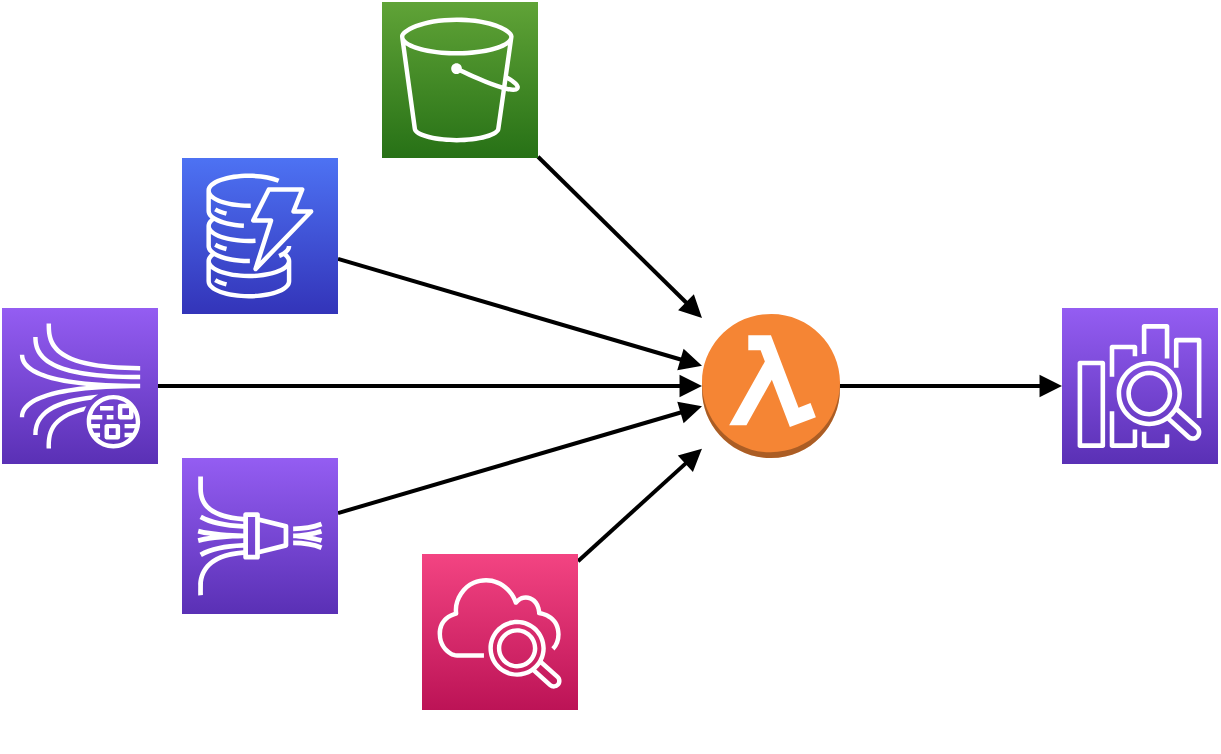 <mxfile version="20.2.3" type="device"><diagram id="y4swwlyHvKQxpjcJeale" name="Page-1"><mxGraphModel dx="1585" dy="714" grid="0" gridSize="10" guides="1" tooltips="1" connect="1" arrows="1" fold="1" page="0" pageScale="1" pageWidth="850" pageHeight="1100" math="0" shadow="0"><root><mxCell id="0"/><mxCell id="1" parent="0"/><mxCell id="2Wruk80ikXfTwqfG0Iss-1" value="OpenSearch" style="sketch=0;points=[[0,0,0],[0.25,0,0],[0.5,0,0],[0.75,0,0],[1,0,0],[0,1,0],[0.25,1,0],[0.5,1,0],[0.75,1,0],[1,1,0],[0,0.25,0],[0,0.5,0],[0,0.75,0],[1,0.25,0],[1,0.5,0],[1,0.75,0]];outlineConnect=0;fontColor=#FFFFFF;gradientColor=#945DF2;gradientDirection=north;fillColor=#5A30B5;strokeColor=#ffffff;dashed=0;verticalLabelPosition=bottom;verticalAlign=top;align=center;html=1;fontSize=12;fontStyle=1;aspect=fixed;shape=mxgraph.aws4.resourceIcon;resIcon=mxgraph.aws4.elasticsearch_service;" vertex="1" parent="1"><mxGeometry x="430" y="357" width="78" height="78" as="geometry"/></mxCell><mxCell id="2Wruk80ikXfTwqfG0Iss-7" style="rounded=0;orthogonalLoop=1;jettySize=auto;html=1;endArrow=block;endFill=1;strokeWidth=2;fontColor=#FFFFFF;fontStyle=1" edge="1" parent="1" source="2Wruk80ikXfTwqfG0Iss-2" target="2Wruk80ikXfTwqfG0Iss-6"><mxGeometry relative="1" as="geometry"><mxPoint x="220" y="286" as="targetPoint"/></mxGeometry></mxCell><mxCell id="2Wruk80ikXfTwqfG0Iss-2" value="S3" style="sketch=0;points=[[0,0,0],[0.25,0,0],[0.5,0,0],[0.75,0,0],[1,0,0],[0,1,0],[0.25,1,0],[0.5,1,0],[0.75,1,0],[1,1,0],[0,0.25,0],[0,0.5,0],[0,0.75,0],[1,0.25,0],[1,0.5,0],[1,0.75,0]];outlineConnect=0;fontColor=#FFFFFF;gradientColor=#60A337;gradientDirection=north;fillColor=#277116;strokeColor=#ffffff;dashed=0;verticalLabelPosition=bottom;verticalAlign=top;align=center;html=1;fontSize=12;fontStyle=1;aspect=fixed;shape=mxgraph.aws4.resourceIcon;resIcon=mxgraph.aws4.s3;" vertex="1" parent="1"><mxGeometry x="90" y="204" width="78" height="78" as="geometry"/></mxCell><mxCell id="2Wruk80ikXfTwqfG0Iss-10" style="rounded=0;orthogonalLoop=1;jettySize=auto;html=1;fontColor=#FFFFFF;endArrow=block;endFill=1;strokeWidth=2;fontStyle=1" edge="1" parent="1" source="2Wruk80ikXfTwqfG0Iss-5" target="2Wruk80ikXfTwqfG0Iss-6"><mxGeometry relative="1" as="geometry"/></mxCell><mxCell id="2Wruk80ikXfTwqfG0Iss-5" value="DynamoDB" style="sketch=0;points=[[0,0,0],[0.25,0,0],[0.5,0,0],[0.75,0,0],[1,0,0],[0,1,0],[0.25,1,0],[0.5,1,0],[0.75,1,0],[1,1,0],[0,0.25,0],[0,0.5,0],[0,0.75,0],[1,0.25,0],[1,0.5,0],[1,0.75,0]];outlineConnect=0;fontColor=#FFFFFF;gradientColor=#4D72F3;gradientDirection=north;fillColor=#3334B9;strokeColor=#ffffff;dashed=0;verticalLabelPosition=bottom;verticalAlign=top;align=center;html=1;fontSize=12;fontStyle=1;aspect=fixed;shape=mxgraph.aws4.resourceIcon;resIcon=mxgraph.aws4.dynamodb;" vertex="1" parent="1"><mxGeometry x="-10" y="282" width="78" height="78" as="geometry"/></mxCell><mxCell id="2Wruk80ikXfTwqfG0Iss-8" style="edgeStyle=orthogonalEdgeStyle;rounded=0;orthogonalLoop=1;jettySize=auto;html=1;fontColor=#FFFFFF;endArrow=block;endFill=1;strokeWidth=2;" edge="1" parent="1" source="2Wruk80ikXfTwqfG0Iss-6" target="2Wruk80ikXfTwqfG0Iss-1"><mxGeometry relative="1" as="geometry"/></mxCell><mxCell id="2Wruk80ikXfTwqfG0Iss-6" value="Lambda" style="outlineConnect=0;dashed=0;verticalLabelPosition=bottom;verticalAlign=top;align=center;html=1;shape=mxgraph.aws3.lambda_function;fillColor=#F58534;gradientColor=none;fontColor=#FFFFFF;fontStyle=1" vertex="1" parent="1"><mxGeometry x="250" y="360" width="69" height="72" as="geometry"/></mxCell><mxCell id="2Wruk80ikXfTwqfG0Iss-16" style="rounded=0;orthogonalLoop=1;jettySize=auto;html=1;fontColor=#FFFFFF;endArrow=block;endFill=1;strokeWidth=2;fontStyle=1" edge="1" parent="1" source="2Wruk80ikXfTwqfG0Iss-11" target="2Wruk80ikXfTwqfG0Iss-6"><mxGeometry relative="1" as="geometry"/></mxCell><mxCell id="2Wruk80ikXfTwqfG0Iss-11" value="Firehose" style="sketch=0;points=[[0,0,0],[0.25,0,0],[0.5,0,0],[0.75,0,0],[1,0,0],[0,1,0],[0.25,1,0],[0.5,1,0],[0.75,1,0],[1,1,0],[0,0.25,0],[0,0.5,0],[0,0.75,0],[1,0.25,0],[1,0.5,0],[1,0.75,0]];outlineConnect=0;fontColor=#FFFFFF;gradientColor=#945DF2;gradientDirection=north;fillColor=#5A30B5;strokeColor=#ffffff;dashed=0;verticalLabelPosition=bottom;verticalAlign=top;align=center;html=1;fontSize=12;fontStyle=1;aspect=fixed;shape=mxgraph.aws4.resourceIcon;resIcon=mxgraph.aws4.kinesis_data_firehose;" vertex="1" parent="1"><mxGeometry x="-10" y="432" width="78" height="78" as="geometry"/></mxCell><mxCell id="2Wruk80ikXfTwqfG0Iss-17" style="edgeStyle=orthogonalEdgeStyle;rounded=0;orthogonalLoop=1;jettySize=auto;html=1;fontColor=#FFFFFF;endArrow=block;endFill=1;strokeWidth=2;fontStyle=1" edge="1" parent="1" source="2Wruk80ikXfTwqfG0Iss-12" target="2Wruk80ikXfTwqfG0Iss-6"><mxGeometry relative="1" as="geometry"/></mxCell><mxCell id="2Wruk80ikXfTwqfG0Iss-12" value="Data Streams" style="sketch=0;points=[[0,0,0],[0.25,0,0],[0.5,0,0],[0.75,0,0],[1,0,0],[0,1,0],[0.25,1,0],[0.5,1,0],[0.75,1,0],[1,1,0],[0,0.25,0],[0,0.5,0],[0,0.75,0],[1,0.25,0],[1,0.5,0],[1,0.75,0]];outlineConnect=0;fontColor=#FFFFFF;gradientColor=#945DF2;gradientDirection=north;fillColor=#5A30B5;strokeColor=#ffffff;dashed=0;verticalLabelPosition=bottom;verticalAlign=top;align=center;html=1;fontSize=12;fontStyle=1;aspect=fixed;shape=mxgraph.aws4.resourceIcon;resIcon=mxgraph.aws4.kinesis_data_streams;" vertex="1" parent="1"><mxGeometry x="-100" y="357" width="78" height="78" as="geometry"/></mxCell><mxCell id="2Wruk80ikXfTwqfG0Iss-15" style="rounded=0;orthogonalLoop=1;jettySize=auto;html=1;fontColor=#FFFFFF;endArrow=block;endFill=1;strokeWidth=2;fontStyle=1" edge="1" parent="1" source="2Wruk80ikXfTwqfG0Iss-14" target="2Wruk80ikXfTwqfG0Iss-6"><mxGeometry relative="1" as="geometry"/></mxCell><mxCell id="2Wruk80ikXfTwqfG0Iss-14" value="CloudWatch" style="sketch=0;points=[[0,0,0],[0.25,0,0],[0.5,0,0],[0.75,0,0],[1,0,0],[0,1,0],[0.25,1,0],[0.5,1,0],[0.75,1,0],[1,1,0],[0,0.25,0],[0,0.5,0],[0,0.75,0],[1,0.25,0],[1,0.5,0],[1,0.75,0]];points=[[0,0,0],[0.25,0,0],[0.5,0,0],[0.75,0,0],[1,0,0],[0,1,0],[0.25,1,0],[0.5,1,0],[0.75,1,0],[1,1,0],[0,0.25,0],[0,0.5,0],[0,0.75,0],[1,0.25,0],[1,0.5,0],[1,0.75,0]];outlineConnect=0;fontColor=#FFFFFF;gradientColor=#F34482;gradientDirection=north;fillColor=#BC1356;strokeColor=#ffffff;dashed=0;verticalLabelPosition=bottom;verticalAlign=top;align=center;html=1;fontSize=12;fontStyle=1;aspect=fixed;shape=mxgraph.aws4.resourceIcon;resIcon=mxgraph.aws4.cloudwatch_2;" vertex="1" parent="1"><mxGeometry x="110" y="480" width="78" height="78" as="geometry"/></mxCell></root></mxGraphModel></diagram></mxfile>